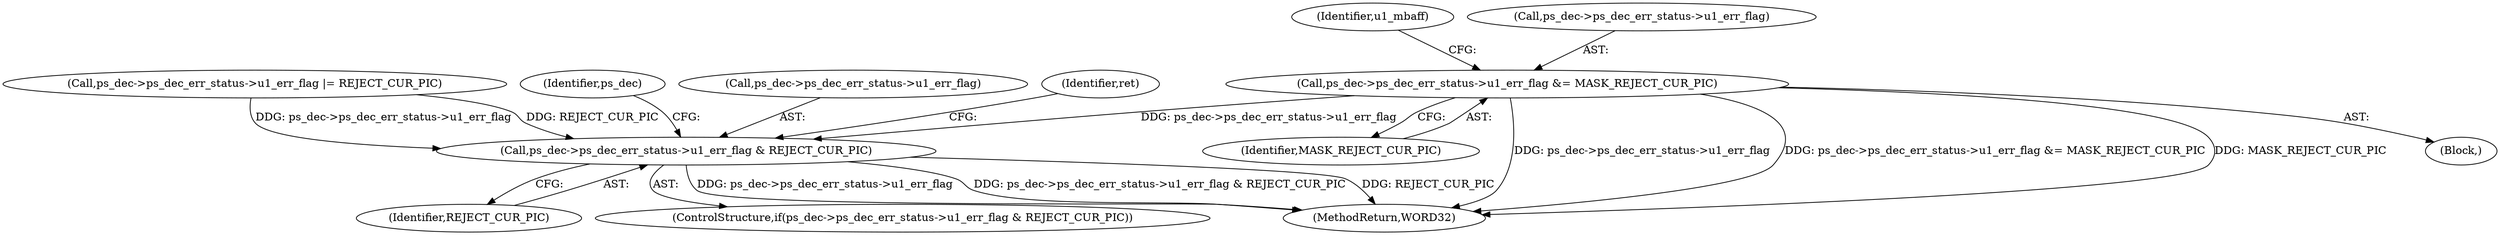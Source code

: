 digraph "0_Android_e629194c62a9a129ce378e08cb1059a8a53f1795_1@pointer" {
"1000788" [label="(Call,ps_dec->ps_dec_err_status->u1_err_flag &= MASK_REJECT_CUR_PIC)"];
"1001116" [label="(Call,ps_dec->ps_dec_err_status->u1_err_flag & REJECT_CUR_PIC)"];
"1000788" [label="(Call,ps_dec->ps_dec_err_status->u1_err_flag &= MASK_REJECT_CUR_PIC)"];
"1001115" [label="(ControlStructure,if(ps_dec->ps_dec_err_status->u1_err_flag & REJECT_CUR_PIC))"];
"1002570" [label="(MethodReturn,WORD32)"];
"1000776" [label="(Call,ps_dec->ps_dec_err_status->u1_err_flag |= REJECT_CUR_PIC)"];
"1000787" [label="(Block,)"];
"1000796" [label="(Identifier,u1_mbaff)"];
"1000789" [label="(Call,ps_dec->ps_dec_err_status->u1_err_flag)"];
"1001116" [label="(Call,ps_dec->ps_dec_err_status->u1_err_flag & REJECT_CUR_PIC)"];
"1001122" [label="(Identifier,REJECT_CUR_PIC)"];
"1000794" [label="(Identifier,MASK_REJECT_CUR_PIC)"];
"1001125" [label="(Identifier,ps_dec)"];
"1001117" [label="(Call,ps_dec->ps_dec_err_status->u1_err_flag)"];
"1001130" [label="(Identifier,ret)"];
"1000788" -> "1000787"  [label="AST: "];
"1000788" -> "1000794"  [label="CFG: "];
"1000789" -> "1000788"  [label="AST: "];
"1000794" -> "1000788"  [label="AST: "];
"1000796" -> "1000788"  [label="CFG: "];
"1000788" -> "1002570"  [label="DDG: ps_dec->ps_dec_err_status->u1_err_flag"];
"1000788" -> "1002570"  [label="DDG: ps_dec->ps_dec_err_status->u1_err_flag &= MASK_REJECT_CUR_PIC"];
"1000788" -> "1002570"  [label="DDG: MASK_REJECT_CUR_PIC"];
"1000788" -> "1001116"  [label="DDG: ps_dec->ps_dec_err_status->u1_err_flag"];
"1001116" -> "1001115"  [label="AST: "];
"1001116" -> "1001122"  [label="CFG: "];
"1001117" -> "1001116"  [label="AST: "];
"1001122" -> "1001116"  [label="AST: "];
"1001125" -> "1001116"  [label="CFG: "];
"1001130" -> "1001116"  [label="CFG: "];
"1001116" -> "1002570"  [label="DDG: ps_dec->ps_dec_err_status->u1_err_flag & REJECT_CUR_PIC"];
"1001116" -> "1002570"  [label="DDG: REJECT_CUR_PIC"];
"1001116" -> "1002570"  [label="DDG: ps_dec->ps_dec_err_status->u1_err_flag"];
"1000776" -> "1001116"  [label="DDG: ps_dec->ps_dec_err_status->u1_err_flag"];
"1000776" -> "1001116"  [label="DDG: REJECT_CUR_PIC"];
}
